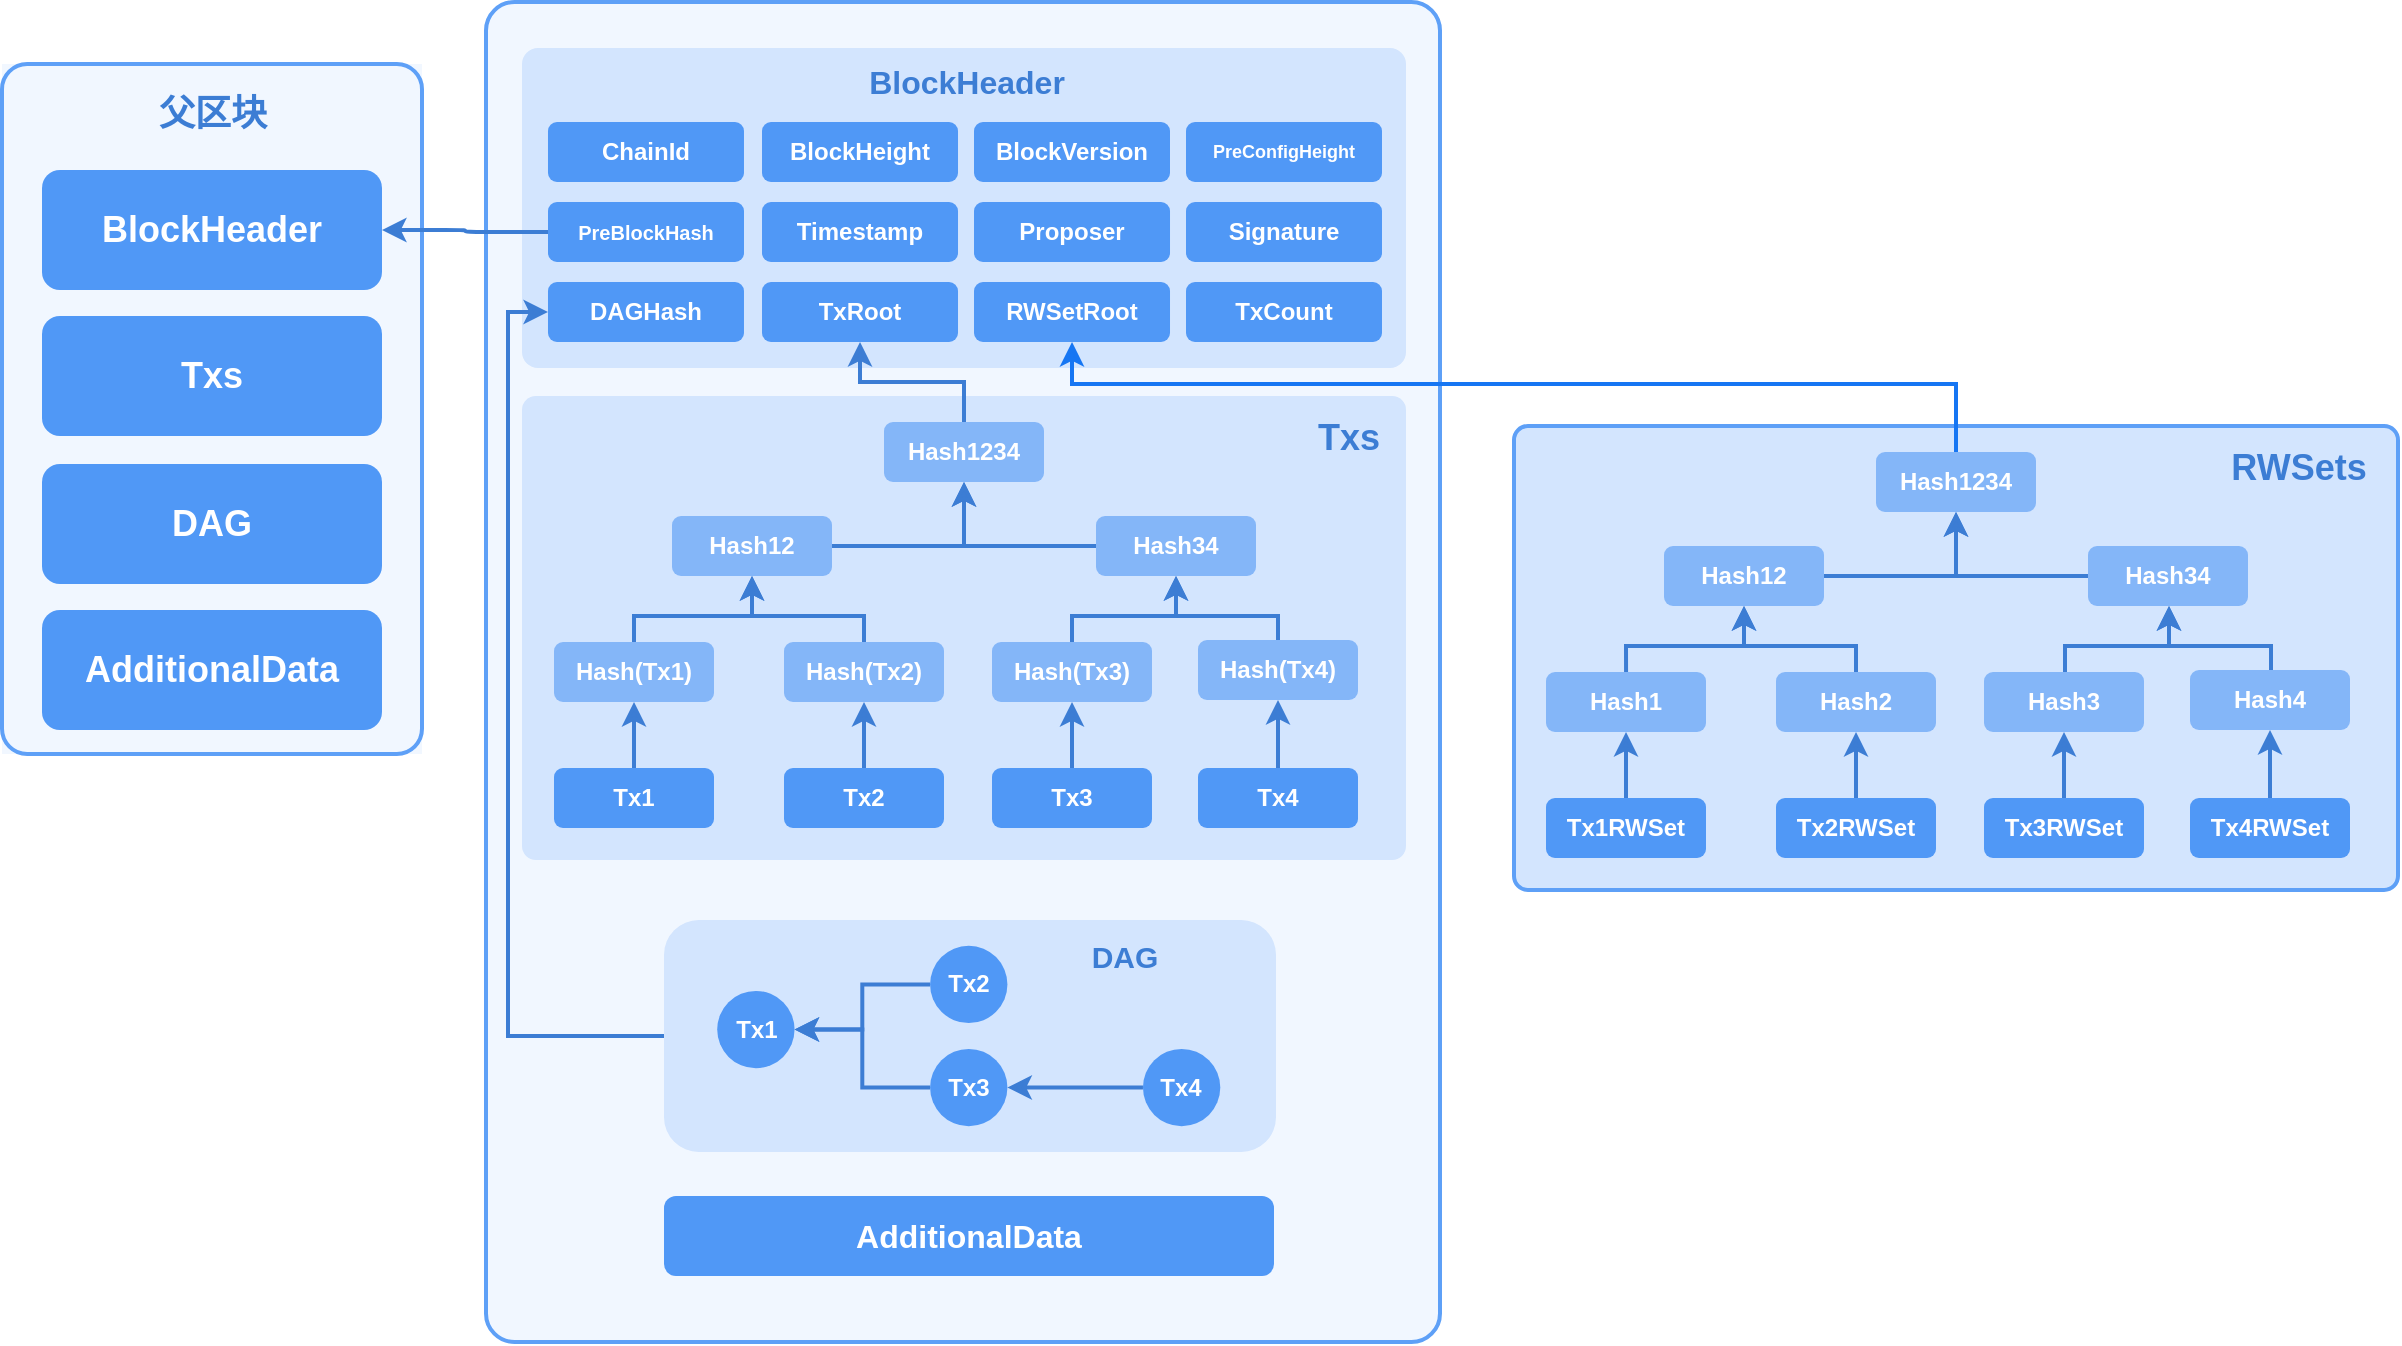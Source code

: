 <mxfile version="14.6.3" type="device" pages="2"><diagram id="TFOFahppT2U9z4d-NkBx" name="BlockHeader"><mxGraphModel dx="2012" dy="590" grid="1" gridSize="1" guides="1" tooltips="1" connect="1" arrows="1" fold="1" page="1" pageScale="1" pageWidth="827" pageHeight="1169" math="0" shadow="0"><root><mxCell id="0"/><mxCell id="1" parent="0"/><mxCell id="3caBClSAfF-h6D9d455W-99" value="" style="group;fillColor=#F1F7FF;strokeWidth=2;" parent="1" vertex="1" connectable="0"><mxGeometry x="-22" y="291" width="210" height="345" as="geometry"/></mxCell><mxCell id="3caBClSAfF-h6D9d455W-58" value="" style="rounded=1;whiteSpace=wrap;html=1;arcSize=6;strokeColor=#5EA0F7;fillColor=#F1F7FF;strokeWidth=2;" parent="3caBClSAfF-h6D9d455W-99" vertex="1"><mxGeometry width="210" height="345" as="geometry"/></mxCell><mxCell id="3caBClSAfF-h6D9d455W-59" value="&lt;b&gt;BlockHeader&lt;/b&gt;" style="rounded=1;whiteSpace=wrap;html=1;fontSize=18;fontColor=#FFFFFF;fillColor=#5098F6;strokeColor=none;" parent="3caBClSAfF-h6D9d455W-99" vertex="1"><mxGeometry x="20" y="53" width="170" height="60" as="geometry"/></mxCell><mxCell id="3caBClSAfF-h6D9d455W-60" value="&lt;b&gt;Txs&lt;/b&gt;" style="rounded=1;whiteSpace=wrap;html=1;fontSize=18;fontColor=#FFFFFF;fillColor=#5098F6;strokeColor=none;" parent="3caBClSAfF-h6D9d455W-99" vertex="1"><mxGeometry x="20" y="126" width="170" height="60" as="geometry"/></mxCell><mxCell id="3caBClSAfF-h6D9d455W-61" value="&lt;b&gt;DAG&lt;/b&gt;" style="rounded=1;whiteSpace=wrap;html=1;fontSize=18;fontColor=#FFFFFF;strokeColor=none;fillColor=#5098F6;" parent="3caBClSAfF-h6D9d455W-99" vertex="1"><mxGeometry x="20" y="200" width="170" height="60" as="geometry"/></mxCell><mxCell id="3caBClSAfF-h6D9d455W-62" value="&lt;b&gt;AdditionalData&lt;/b&gt;" style="rounded=1;whiteSpace=wrap;html=1;fontSize=18;fontColor=#FFFFFF;strokeColor=none;fillColor=#5098F6;" parent="3caBClSAfF-h6D9d455W-99" vertex="1"><mxGeometry x="20" y="273" width="170" height="60" as="geometry"/></mxCell><mxCell id="3caBClSAfF-h6D9d455W-98" value="&lt;font color=&quot;#3c7dd4&quot;&gt;父区块&lt;/font&gt;" style="text;html=1;resizable=0;autosize=1;align=center;verticalAlign=middle;points=[];fillColor=none;strokeColor=none;rounded=0;dashed=1;fontSize=18;fontStyle=1" parent="3caBClSAfF-h6D9d455W-99" vertex="1"><mxGeometry x="70" y="10" width="70" height="30" as="geometry"/></mxCell><mxCell id="3caBClSAfF-h6D9d455W-2" value="" style="rounded=1;whiteSpace=wrap;html=1;arcSize=3;fillColor=#F1F7FF;strokeColor=#5EA0F7;strokeWidth=2;" parent="1" vertex="1"><mxGeometry x="220" y="260" width="477" height="670" as="geometry"/></mxCell><mxCell id="3caBClSAfF-h6D9d455W-56" value="" style="rounded=1;whiteSpace=wrap;html=1;fontSize=16;fontColor=#FFFFFF;arcSize=3;fillColor=#D3E5FE;strokeColor=none;" parent="1" vertex="1"><mxGeometry x="238" y="457" width="442" height="232" as="geometry"/></mxCell><mxCell id="3caBClSAfF-h6D9d455W-16" value="" style="group" parent="1" vertex="1" connectable="0"><mxGeometry x="250" y="283" width="430" height="160" as="geometry"/></mxCell><mxCell id="3caBClSAfF-h6D9d455W-3" value="" style="rounded=1;whiteSpace=wrap;html=1;arcSize=5;fillColor=#D3E5FE;strokeColor=none;" parent="3caBClSAfF-h6D9d455W-16" vertex="1"><mxGeometry x="-12" width="442" height="160" as="geometry"/></mxCell><mxCell id="3caBClSAfF-h6D9d455W-15" value="&lt;font color=&quot;#3c7dd4&quot;&gt;&lt;b&gt;BlockHeader&lt;/b&gt;&lt;/font&gt;" style="text;html=1;resizable=0;autosize=1;align=center;verticalAlign=middle;points=[];fillColor=none;strokeColor=none;rounded=0;fontSize=16;fontColor=#FFFFFF;" parent="3caBClSAfF-h6D9d455W-16" vertex="1"><mxGeometry x="154.997" y="5" width="110" height="24" as="geometry"/></mxCell><mxCell id="-8hshJdeZjB_P4Ig-cBw-5" value="" style="group" parent="3caBClSAfF-h6D9d455W-16" vertex="1" connectable="0"><mxGeometry x="0.996" y="37" width="98.004" height="110" as="geometry"/></mxCell><mxCell id="3caBClSAfF-h6D9d455W-4" value="&lt;b&gt;DAGHash&lt;/b&gt;" style="rounded=1;whiteSpace=wrap;html=1;fontColor=#FFFFFF;strokeColor=none;fillColor=#5098F6;" parent="-8hshJdeZjB_P4Ig-cBw-5" vertex="1"><mxGeometry y="80" width="98" height="30" as="geometry"/></mxCell><mxCell id="3caBClSAfF-h6D9d455W-6" value="&lt;b&gt;PreBlockHash&lt;/b&gt;" style="rounded=1;whiteSpace=wrap;html=1;fontColor=#FFFFFF;fontSize=10;strokeColor=none;fillColor=#5098F6;" parent="-8hshJdeZjB_P4Ig-cBw-5" vertex="1"><mxGeometry x="0.004" y="40" width="98" height="30" as="geometry"/></mxCell><mxCell id="3caBClSAfF-h6D9d455W-8" value="&lt;b&gt;ChainId&lt;/b&gt;" style="rounded=1;whiteSpace=wrap;html=1;fontColor=#FFFFFF;strokeColor=none;fillColor=#5098F6;" parent="-8hshJdeZjB_P4Ig-cBw-5" vertex="1"><mxGeometry width="98" height="30" as="geometry"/></mxCell><mxCell id="-8hshJdeZjB_P4Ig-cBw-7" value="" style="group" parent="3caBClSAfF-h6D9d455W-16" vertex="1" connectable="0"><mxGeometry x="214" y="37" width="98.003" height="110" as="geometry"/></mxCell><mxCell id="3caBClSAfF-h6D9d455W-5" value="&lt;b&gt;BlockVersion&lt;/b&gt;" style="rounded=1;whiteSpace=wrap;html=1;fontColor=#FFFFFF;fillColor=#5098F6;strokeColor=none;" parent="-8hshJdeZjB_P4Ig-cBw-7" vertex="1"><mxGeometry width="98" height="30" as="geometry"/></mxCell><mxCell id="3caBClSAfF-h6D9d455W-10" value="&lt;b&gt;Proposer&lt;/b&gt;" style="rounded=1;whiteSpace=wrap;html=1;fontColor=#FFFFFF;fillColor=#5098F6;strokeColor=none;" parent="-8hshJdeZjB_P4Ig-cBw-7" vertex="1"><mxGeometry x="0.003" y="40" width="98" height="30" as="geometry"/></mxCell><mxCell id="3caBClSAfF-h6D9d455W-11" value="&lt;b&gt;RWSetRoot&lt;/b&gt;" style="rounded=1;whiteSpace=wrap;html=1;fontColor=#FFFFFF;fillColor=#5098F6;strokeColor=none;" parent="-8hshJdeZjB_P4Ig-cBw-7" vertex="1"><mxGeometry x="0.003" y="80" width="98" height="30" as="geometry"/></mxCell><mxCell id="-8hshJdeZjB_P4Ig-cBw-8" value="" style="group" parent="3caBClSAfF-h6D9d455W-16" vertex="1" connectable="0"><mxGeometry x="320" y="37" width="98" height="110" as="geometry"/></mxCell><mxCell id="3caBClSAfF-h6D9d455W-12" value="&lt;b&gt;PreConfigHeight&lt;/b&gt;" style="rounded=1;whiteSpace=wrap;html=1;fontColor=#FFFFFF;fontSize=9;fillColor=#5098F6;strokeColor=none;" parent="-8hshJdeZjB_P4Ig-cBw-8" vertex="1"><mxGeometry width="98" height="30" as="geometry"/></mxCell><mxCell id="3caBClSAfF-h6D9d455W-13" value="&lt;b&gt;Signature&lt;/b&gt;" style="rounded=1;whiteSpace=wrap;html=1;fontColor=#FFFFFF;fillColor=#5098F6;strokeColor=none;" parent="-8hshJdeZjB_P4Ig-cBw-8" vertex="1"><mxGeometry y="40" width="98" height="30" as="geometry"/></mxCell><mxCell id="3caBClSAfF-h6D9d455W-14" value="&lt;b&gt;TxCount&lt;/b&gt;" style="rounded=1;whiteSpace=wrap;html=1;fontColor=#FFFFFF;fillColor=#5098F6;strokeColor=none;" parent="-8hshJdeZjB_P4Ig-cBw-8" vertex="1"><mxGeometry y="80" width="98" height="30" as="geometry"/></mxCell><mxCell id="-8hshJdeZjB_P4Ig-cBw-6" value="" style="group" parent="3caBClSAfF-h6D9d455W-16" vertex="1" connectable="0"><mxGeometry x="108.005" y="37" width="98.0" height="110" as="geometry"/></mxCell><mxCell id="3caBClSAfF-h6D9d455W-7" value="&lt;b&gt;BlockHeight&lt;/b&gt;" style="rounded=1;whiteSpace=wrap;html=1;fontColor=#FFFFFF;strokeColor=none;fillColor=#5098F6;" parent="-8hshJdeZjB_P4Ig-cBw-6" vertex="1"><mxGeometry width="98" height="30" as="geometry"/></mxCell><mxCell id="3caBClSAfF-h6D9d455W-1" value="&lt;b&gt;Timestamp&lt;/b&gt;" style="rounded=1;whiteSpace=wrap;html=1;fontColor=#FFFFFF;strokeColor=none;fillColor=#5098F6;" parent="-8hshJdeZjB_P4Ig-cBw-6" vertex="1"><mxGeometry y="40" width="98" height="30" as="geometry"/></mxCell><mxCell id="3caBClSAfF-h6D9d455W-9" value="&lt;b&gt;TxRoot&lt;/b&gt;" style="rounded=1;whiteSpace=wrap;html=1;fontColor=#FFFFFF;strokeColor=none;fillColor=#5098F6;" parent="-8hshJdeZjB_P4Ig-cBw-6" vertex="1"><mxGeometry y="80" width="98" height="30" as="geometry"/></mxCell><mxCell id="3caBClSAfF-h6D9d455W-29" value="" style="group" parent="1" vertex="1" connectable="0"><mxGeometry x="309" y="719" width="306" height="116" as="geometry"/></mxCell><mxCell id="3caBClSAfF-h6D9d455W-21" value="" style="rounded=1;whiteSpace=wrap;html=1;fontSize=16;fontColor=#FFFFFF;strokeColor=none;fillColor=#D3E5FE;" parent="3caBClSAfF-h6D9d455W-29" vertex="1"><mxGeometry width="306" height="116.0" as="geometry"/></mxCell><mxCell id="3caBClSAfF-h6D9d455W-22" value="&lt;b&gt;Tx1&lt;/b&gt;" style="ellipse;whiteSpace=wrap;html=1;aspect=fixed;fontSize=12;fontColor=#FFFFFF;fillColor=#5098F6;strokeColor=none;" parent="3caBClSAfF-h6D9d455W-29" vertex="1"><mxGeometry x="26.609" y="35.444" width="38.667" height="38.667" as="geometry"/></mxCell><mxCell id="-8hshJdeZjB_P4Ig-cBw-65" style="edgeStyle=orthogonalEdgeStyle;rounded=0;orthogonalLoop=1;jettySize=auto;html=1;exitX=0;exitY=0.5;exitDx=0;exitDy=0;strokeColor=#3C7DD4;strokeWidth=2;" parent="3caBClSAfF-h6D9d455W-29" source="3caBClSAfF-h6D9d455W-23" target="3caBClSAfF-h6D9d455W-22" edge="1"><mxGeometry relative="1" as="geometry"/></mxCell><mxCell id="3caBClSAfF-h6D9d455W-23" value="&lt;b&gt;Tx2&lt;/b&gt;" style="ellipse;whiteSpace=wrap;html=1;aspect=fixed;fontSize=12;fontColor=#FFFFFF;fillColor=#5098F6;strokeColor=none;" parent="3caBClSAfF-h6D9d455W-29" vertex="1"><mxGeometry x="133.043" y="12.889" width="38.667" height="38.667" as="geometry"/></mxCell><mxCell id="-8hshJdeZjB_P4Ig-cBw-66" style="edgeStyle=orthogonalEdgeStyle;rounded=0;orthogonalLoop=1;jettySize=auto;html=1;exitX=0;exitY=0.5;exitDx=0;exitDy=0;strokeColor=#3C7DD4;strokeWidth=2;" parent="3caBClSAfF-h6D9d455W-29" source="3caBClSAfF-h6D9d455W-24" target="3caBClSAfF-h6D9d455W-22" edge="1"><mxGeometry relative="1" as="geometry"/></mxCell><mxCell id="3caBClSAfF-h6D9d455W-24" value="&lt;b&gt;Tx3&lt;/b&gt;" style="ellipse;whiteSpace=wrap;html=1;aspect=fixed;fontSize=12;fontColor=#FFFFFF;fillColor=#5098F6;strokeColor=none;" parent="3caBClSAfF-h6D9d455W-29" vertex="1"><mxGeometry x="133.043" y="64.444" width="38.667" height="38.667" as="geometry"/></mxCell><mxCell id="3caBClSAfF-h6D9d455W-28" value="" style="edgeStyle=orthogonalEdgeStyle;rounded=0;orthogonalLoop=1;jettySize=auto;html=1;fontSize=12;fontColor=#FFFFFF;strokeColor=#3C7DD4;strokeWidth=2;" parent="3caBClSAfF-h6D9d455W-29" source="3caBClSAfF-h6D9d455W-25" target="3caBClSAfF-h6D9d455W-24" edge="1"><mxGeometry relative="1" as="geometry"/></mxCell><mxCell id="3caBClSAfF-h6D9d455W-25" value="&lt;b&gt;Tx4&lt;/b&gt;" style="ellipse;whiteSpace=wrap;html=1;aspect=fixed;fontSize=12;fontColor=#FFFFFF;fillColor=#5098F6;strokeColor=none;" parent="3caBClSAfF-h6D9d455W-29" vertex="1"><mxGeometry x="239.478" y="64.444" width="38.667" height="38.667" as="geometry"/></mxCell><mxCell id="3caBClSAfF-h6D9d455W-30" value="&lt;font color=&quot;#3c7dd4&quot;&gt;&lt;b&gt;DAG&lt;/b&gt;&lt;/font&gt;" style="text;html=1;resizable=0;autosize=1;align=center;verticalAlign=middle;points=[];fillColor=none;strokeColor=none;rounded=0;fontSize=15;fontColor=#FFFFFF;" parent="3caBClSAfF-h6D9d455W-29" vertex="1"><mxGeometry x="207.887" y="6.003" width="45" height="23" as="geometry"/></mxCell><mxCell id="3caBClSAfF-h6D9d455W-53" value="&lt;b&gt;AdditionalData&lt;/b&gt;" style="rounded=1;whiteSpace=wrap;html=1;fontColor=#FFFFFF;fontSize=16;strokeColor=none;fillColor=#5098F6;" parent="1" vertex="1"><mxGeometry x="309" y="857" width="305" height="40" as="geometry"/></mxCell><mxCell id="3caBClSAfF-h6D9d455W-57" value="&lt;b&gt;&lt;font color=&quot;#3c7dd4&quot;&gt;Txs&lt;/font&gt;&lt;/b&gt;" style="text;html=1;resizable=0;autosize=1;align=center;verticalAlign=middle;points=[];fillColor=none;strokeColor=none;rounded=0;fontSize=18;fontColor=#FFFFFF;" parent="1" vertex="1"><mxGeometry x="630" y="464" width="42" height="27" as="geometry"/></mxCell><mxCell id="3caBClSAfF-h6D9d455W-70" style="edgeStyle=orthogonalEdgeStyle;rounded=1;orthogonalLoop=1;jettySize=auto;html=1;entryX=1;entryY=0.5;entryDx=0;entryDy=0;fontSize=18;fontColor=#FFFFFF;strokeWidth=2;strokeColor=#3C7DD4;" parent="1" source="3caBClSAfF-h6D9d455W-6" target="3caBClSAfF-h6D9d455W-59" edge="1"><mxGeometry relative="1" as="geometry"/></mxCell><mxCell id="3caBClSAfF-h6D9d455W-37" value="&lt;b&gt;Tx3&lt;/b&gt;" style="rounded=1;whiteSpace=wrap;html=1;fontColor=#FFFFFF;fillColor=#5098F6;strokeColor=none;" parent="1" vertex="1"><mxGeometry x="473" y="643" width="80" height="30" as="geometry"/></mxCell><mxCell id="3caBClSAfF-h6D9d455W-38" value="&lt;b&gt;Tx4&lt;/b&gt;" style="rounded=1;whiteSpace=wrap;html=1;fontColor=#FFFFFF;fillColor=#5098F6;strokeColor=none;" parent="1" vertex="1"><mxGeometry x="576" y="643" width="80" height="30" as="geometry"/></mxCell><mxCell id="3caBClSAfF-h6D9d455W-36" value="&lt;b&gt;Tx2&lt;/b&gt;" style="rounded=1;whiteSpace=wrap;html=1;fontColor=#FFFFFF;fillColor=#5098F6;strokeColor=none;" parent="1" vertex="1"><mxGeometry x="369" y="643" width="80" height="30" as="geometry"/></mxCell><mxCell id="3caBClSAfF-h6D9d455W-35" value="&lt;b&gt;Tx1&lt;/b&gt;" style="rounded=1;whiteSpace=wrap;html=1;fontColor=#FFFFFF;fillColor=#5098F6;strokeColor=none;" parent="1" vertex="1"><mxGeometry x="254" y="643" width="80" height="30" as="geometry"/></mxCell><mxCell id="3caBClSAfF-h6D9d455W-42" style="edgeStyle=orthogonalEdgeStyle;curved=1;orthogonalLoop=1;jettySize=auto;html=1;exitX=0.5;exitY=0;exitDx=0;exitDy=0;fontSize=15;fontColor=#FFFFFF;strokeWidth=2;strokeColor=#3C7DD4;" parent="1" source="3caBClSAfF-h6D9d455W-37" target="3caBClSAfF-h6D9d455W-19" edge="1"><mxGeometry relative="1" as="geometry"/></mxCell><mxCell id="3caBClSAfF-h6D9d455W-41" style="edgeStyle=orthogonalEdgeStyle;curved=1;orthogonalLoop=1;jettySize=auto;html=1;exitX=0.5;exitY=0;exitDx=0;exitDy=0;fontSize=15;fontColor=#FFFFFF;strokeWidth=2;strokeColor=#3C7DD4;" parent="1" source="3caBClSAfF-h6D9d455W-38" target="3caBClSAfF-h6D9d455W-20" edge="1"><mxGeometry relative="1" as="geometry"/></mxCell><mxCell id="3caBClSAfF-h6D9d455W-43" style="edgeStyle=orthogonalEdgeStyle;curved=1;orthogonalLoop=1;jettySize=auto;html=1;exitX=0.5;exitY=0;exitDx=0;exitDy=0;entryX=0.5;entryY=1;entryDx=0;entryDy=0;fontSize=15;fontColor=#FFFFFF;strokeWidth=2;strokeColor=#3C7DD4;" parent="1" source="3caBClSAfF-h6D9d455W-36" target="3caBClSAfF-h6D9d455W-18" edge="1"><mxGeometry relative="1" as="geometry"/></mxCell><mxCell id="3caBClSAfF-h6D9d455W-44" style="edgeStyle=orthogonalEdgeStyle;curved=1;orthogonalLoop=1;jettySize=auto;html=1;exitX=0.5;exitY=0;exitDx=0;exitDy=0;fontSize=15;fontColor=#FFFFFF;strokeWidth=2;strokeColor=#3C7DD4;" parent="1" source="3caBClSAfF-h6D9d455W-35" target="3caBClSAfF-h6D9d455W-17" edge="1"><mxGeometry relative="1" as="geometry"/></mxCell><mxCell id="-8hshJdeZjB_P4Ig-cBw-63" style="edgeStyle=orthogonalEdgeStyle;rounded=0;orthogonalLoop=1;jettySize=auto;html=1;strokeColor=#3C7DD4;strokeWidth=2;" parent="1" source="3caBClSAfF-h6D9d455W-20" target="3caBClSAfF-h6D9d455W-33" edge="1"><mxGeometry relative="1" as="geometry"><Array as="points"><mxPoint x="616" y="567"/><mxPoint x="565" y="567"/></Array></mxGeometry></mxCell><mxCell id="3caBClSAfF-h6D9d455W-20" value="&lt;font color=&quot;#ffffff&quot;&gt;&lt;b&gt;Hash(Tx4)&lt;/b&gt;&lt;/font&gt;" style="rounded=1;whiteSpace=wrap;html=1;strokeColor=none;fillColor=#5098F6;opacity=60;" parent="1" vertex="1"><mxGeometry x="576" y="579" width="80" height="30" as="geometry"/></mxCell><mxCell id="-8hshJdeZjB_P4Ig-cBw-60" style="edgeStyle=orthogonalEdgeStyle;rounded=0;orthogonalLoop=1;jettySize=auto;html=1;entryX=0.5;entryY=1;entryDx=0;entryDy=0;strokeColor=#3C7DD4;strokeWidth=2;" parent="1" source="3caBClSAfF-h6D9d455W-17" target="3caBClSAfF-h6D9d455W-31" edge="1"><mxGeometry relative="1" as="geometry"><Array as="points"><mxPoint x="294" y="567"/><mxPoint x="353" y="567"/></Array></mxGeometry></mxCell><mxCell id="3caBClSAfF-h6D9d455W-17" value="&lt;font color=&quot;#ffffff&quot;&gt;&lt;b&gt;Hash(Tx1)&lt;/b&gt;&lt;/font&gt;" style="rounded=1;whiteSpace=wrap;html=1;strokeColor=none;fillColor=#5098F6;opacity=60;" parent="1" vertex="1"><mxGeometry x="254" y="580" width="80" height="30" as="geometry"/></mxCell><mxCell id="-8hshJdeZjB_P4Ig-cBw-61" style="edgeStyle=orthogonalEdgeStyle;rounded=0;orthogonalLoop=1;jettySize=auto;html=1;entryX=0.5;entryY=1;entryDx=0;entryDy=0;strokeColor=#3C7DD4;strokeWidth=2;" parent="1" source="3caBClSAfF-h6D9d455W-18" target="3caBClSAfF-h6D9d455W-31" edge="1"><mxGeometry relative="1" as="geometry"><Array as="points"><mxPoint x="409" y="567"/><mxPoint x="353" y="567"/></Array></mxGeometry></mxCell><mxCell id="3caBClSAfF-h6D9d455W-18" value="&lt;font color=&quot;#ffffff&quot;&gt;&lt;b&gt;Hash(Tx2)&lt;/b&gt;&lt;/font&gt;" style="rounded=1;whiteSpace=wrap;html=1;strokeColor=none;fillColor=#5098F6;opacity=60;" parent="1" vertex="1"><mxGeometry x="369" y="580" width="80" height="30" as="geometry"/></mxCell><mxCell id="-8hshJdeZjB_P4Ig-cBw-62" style="edgeStyle=orthogonalEdgeStyle;rounded=0;orthogonalLoop=1;jettySize=auto;html=1;entryX=0.5;entryY=1;entryDx=0;entryDy=0;strokeColor=#3C7DD4;strokeWidth=2;" parent="1" source="3caBClSAfF-h6D9d455W-19" target="3caBClSAfF-h6D9d455W-33" edge="1"><mxGeometry relative="1" as="geometry"><Array as="points"><mxPoint x="513" y="567"/><mxPoint x="565" y="567"/></Array></mxGeometry></mxCell><mxCell id="3caBClSAfF-h6D9d455W-19" value="&lt;font color=&quot;#ffffff&quot;&gt;&lt;b&gt;Hash(Tx3)&lt;/b&gt;&lt;/font&gt;" style="rounded=1;whiteSpace=wrap;html=1;strokeColor=none;fillColor=#5098F6;opacity=60;" parent="1" vertex="1"><mxGeometry x="473" y="580" width="80" height="30" as="geometry"/></mxCell><mxCell id="-8hshJdeZjB_P4Ig-cBw-59" style="edgeStyle=orthogonalEdgeStyle;rounded=0;orthogonalLoop=1;jettySize=auto;html=1;entryX=0.5;entryY=1;entryDx=0;entryDy=0;strokeColor=#3C7DD4;strokeWidth=2;" parent="1" source="3caBClSAfF-h6D9d455W-31" target="3caBClSAfF-h6D9d455W-34" edge="1"><mxGeometry relative="1" as="geometry"/></mxCell><mxCell id="3caBClSAfF-h6D9d455W-31" value="&lt;b&gt;&lt;font color=&quot;#ffffff&quot;&gt;Hash12&lt;/font&gt;&lt;/b&gt;" style="rounded=1;whiteSpace=wrap;html=1;strokeColor=none;fillColor=#5098F6;opacity=60;" parent="1" vertex="1"><mxGeometry x="313" y="517" width="80" height="30" as="geometry"/></mxCell><mxCell id="-8hshJdeZjB_P4Ig-cBw-58" style="edgeStyle=orthogonalEdgeStyle;rounded=0;orthogonalLoop=1;jettySize=auto;html=1;entryX=0.5;entryY=1;entryDx=0;entryDy=0;strokeColor=#3C7DD4;strokeWidth=2;" parent="1" source="3caBClSAfF-h6D9d455W-33" target="3caBClSAfF-h6D9d455W-34" edge="1"><mxGeometry relative="1" as="geometry"/></mxCell><mxCell id="3caBClSAfF-h6D9d455W-33" value="&lt;b&gt;&lt;font color=&quot;#ffffff&quot;&gt;Hash34&lt;/font&gt;&lt;/b&gt;" style="rounded=1;whiteSpace=wrap;html=1;strokeColor=none;fillColor=#5098F6;opacity=60;" parent="1" vertex="1"><mxGeometry x="525" y="517" width="80" height="30" as="geometry"/></mxCell><mxCell id="-8hshJdeZjB_P4Ig-cBw-80" style="edgeStyle=orthogonalEdgeStyle;rounded=0;orthogonalLoop=1;jettySize=auto;html=1;entryX=0.5;entryY=1;entryDx=0;entryDy=0;strokeColor=#3C7DD4;strokeWidth=2;" parent="1" source="3caBClSAfF-h6D9d455W-34" target="3caBClSAfF-h6D9d455W-9" edge="1"><mxGeometry relative="1" as="geometry"/></mxCell><mxCell id="3caBClSAfF-h6D9d455W-34" value="&lt;b&gt;&lt;font color=&quot;#ffffff&quot;&gt;Hash1234&lt;/font&gt;&lt;/b&gt;" style="rounded=1;whiteSpace=wrap;html=1;strokeColor=none;fillColor=#5098F6;opacity=60;" parent="1" vertex="1"><mxGeometry x="419" y="470" width="80" height="30" as="geometry"/></mxCell><mxCell id="-8hshJdeZjB_P4Ig-cBw-34" value="" style="rounded=1;whiteSpace=wrap;html=1;fontSize=16;fontColor=#FFFFFF;arcSize=3;fillColor=#D3E5FE;strokeWidth=2;strokeColor=#5EA0F7;" parent="1" vertex="1"><mxGeometry x="734" y="472" width="442" height="232" as="geometry"/></mxCell><mxCell id="-8hshJdeZjB_P4Ig-cBw-35" value="&lt;font color=&quot;#3c7dd4&quot;&gt;&lt;b&gt;RWSets&lt;/b&gt;&lt;/font&gt;" style="text;html=1;resizable=0;autosize=1;align=center;verticalAlign=middle;points=[];fillColor=none;strokeColor=none;rounded=0;fontSize=18;fontColor=#FFFFFF;" parent="1" vertex="1"><mxGeometry x="1086" y="479" width="79" height="27" as="geometry"/></mxCell><mxCell id="-8hshJdeZjB_P4Ig-cBw-36" value="&lt;b&gt;Tx3&lt;/b&gt;&lt;b&gt;RWSet&lt;/b&gt;" style="rounded=1;whiteSpace=wrap;html=1;fontColor=#FFFFFF;fillColor=#5098F6;strokeColor=none;" parent="1" vertex="1"><mxGeometry x="969" y="658" width="80" height="30" as="geometry"/></mxCell><mxCell id="-8hshJdeZjB_P4Ig-cBw-37" value="&lt;b&gt;Tx4&lt;/b&gt;&lt;b&gt;RWSet&lt;/b&gt;" style="rounded=1;whiteSpace=wrap;html=1;fontColor=#FFFFFF;fillColor=#5098F6;strokeColor=none;" parent="1" vertex="1"><mxGeometry x="1072" y="658" width="80" height="30" as="geometry"/></mxCell><mxCell id="-8hshJdeZjB_P4Ig-cBw-38" value="&lt;b&gt;Tx2&lt;/b&gt;&lt;b&gt;RWSet&lt;/b&gt;" style="rounded=1;whiteSpace=wrap;html=1;fontColor=#FFFFFF;fillColor=#5098F6;strokeColor=none;" parent="1" vertex="1"><mxGeometry x="865" y="658" width="80" height="30" as="geometry"/></mxCell><mxCell id="-8hshJdeZjB_P4Ig-cBw-39" value="&lt;b&gt;Tx1RWSet&lt;/b&gt;" style="rounded=1;whiteSpace=wrap;html=1;fontColor=#FFFFFF;fillColor=#5098F6;strokeColor=none;" parent="1" vertex="1"><mxGeometry x="750" y="658" width="80" height="30" as="geometry"/></mxCell><mxCell id="-8hshJdeZjB_P4Ig-cBw-40" style="edgeStyle=orthogonalEdgeStyle;curved=1;orthogonalLoop=1;jettySize=auto;html=1;exitX=0.5;exitY=0;exitDx=0;exitDy=0;fontSize=15;fontColor=#FFFFFF;strokeWidth=2;strokeColor=#3C7DD4;" parent="1" source="-8hshJdeZjB_P4Ig-cBw-36" target="-8hshJdeZjB_P4Ig-cBw-48" edge="1"><mxGeometry relative="1" as="geometry"/></mxCell><mxCell id="-8hshJdeZjB_P4Ig-cBw-41" style="edgeStyle=orthogonalEdgeStyle;curved=1;orthogonalLoop=1;jettySize=auto;html=1;exitX=0.5;exitY=0;exitDx=0;exitDy=0;fontSize=15;fontColor=#FFFFFF;strokeWidth=2;strokeColor=#3C7DD4;" parent="1" source="-8hshJdeZjB_P4Ig-cBw-37" target="-8hshJdeZjB_P4Ig-cBw-44" edge="1"><mxGeometry relative="1" as="geometry"/></mxCell><mxCell id="-8hshJdeZjB_P4Ig-cBw-42" style="edgeStyle=orthogonalEdgeStyle;curved=1;orthogonalLoop=1;jettySize=auto;html=1;exitX=0.5;exitY=0;exitDx=0;exitDy=0;entryX=0.5;entryY=1;entryDx=0;entryDy=0;fontSize=15;fontColor=#FFFFFF;strokeWidth=2;strokeColor=#3C7DD4;" parent="1" source="-8hshJdeZjB_P4Ig-cBw-38" target="-8hshJdeZjB_P4Ig-cBw-47" edge="1"><mxGeometry relative="1" as="geometry"/></mxCell><mxCell id="-8hshJdeZjB_P4Ig-cBw-43" style="edgeStyle=orthogonalEdgeStyle;curved=1;orthogonalLoop=1;jettySize=auto;html=1;exitX=0.5;exitY=0;exitDx=0;exitDy=0;fontSize=15;fontColor=#FFFFFF;strokeWidth=2;strokeColor=#3C7DD4;" parent="1" source="-8hshJdeZjB_P4Ig-cBw-39" target="-8hshJdeZjB_P4Ig-cBw-46" edge="1"><mxGeometry relative="1" as="geometry"/></mxCell><mxCell id="-8hshJdeZjB_P4Ig-cBw-44" value="&lt;font color=&quot;#ffffff&quot;&gt;&lt;b&gt;Hash4&lt;/b&gt;&lt;/font&gt;" style="rounded=1;whiteSpace=wrap;html=1;strokeColor=none;fillColor=#5098F6;opacity=60;" parent="1" vertex="1"><mxGeometry x="1072" y="594" width="80" height="30" as="geometry"/></mxCell><mxCell id="-8hshJdeZjB_P4Ig-cBw-46" value="&lt;font color=&quot;#ffffff&quot;&gt;&lt;b&gt;Hash1&lt;/b&gt;&lt;/font&gt;" style="rounded=1;whiteSpace=wrap;html=1;strokeColor=none;fillColor=#5098F6;opacity=60;" parent="1" vertex="1"><mxGeometry x="750" y="595" width="80" height="30" as="geometry"/></mxCell><mxCell id="-8hshJdeZjB_P4Ig-cBw-47" value="&lt;font color=&quot;#ffffff&quot;&gt;&lt;b&gt;Hash2&lt;/b&gt;&lt;/font&gt;" style="rounded=1;whiteSpace=wrap;html=1;strokeColor=none;fillColor=#5098F6;opacity=60;" parent="1" vertex="1"><mxGeometry x="865" y="595" width="80" height="30" as="geometry"/></mxCell><mxCell id="-8hshJdeZjB_P4Ig-cBw-48" value="&lt;font color=&quot;#ffffff&quot;&gt;&lt;b&gt;Hash3&lt;/b&gt;&lt;/font&gt;" style="rounded=1;whiteSpace=wrap;html=1;strokeColor=none;fillColor=#5098F6;opacity=60;" parent="1" vertex="1"><mxGeometry x="969" y="595" width="80" height="30" as="geometry"/></mxCell><mxCell id="-8hshJdeZjB_P4Ig-cBw-68" style="edgeStyle=orthogonalEdgeStyle;rounded=0;orthogonalLoop=1;jettySize=auto;html=1;entryX=0.5;entryY=1;entryDx=0;entryDy=0;strokeColor=#3C7DD4;strokeWidth=2;" parent="1" source="-8hshJdeZjB_P4Ig-cBw-49" target="-8hshJdeZjB_P4Ig-cBw-54" edge="1"><mxGeometry relative="1" as="geometry"/></mxCell><mxCell id="-8hshJdeZjB_P4Ig-cBw-49" value="&lt;b&gt;&lt;font color=&quot;#ffffff&quot;&gt;Hash12&lt;/font&gt;&lt;/b&gt;" style="rounded=1;whiteSpace=wrap;html=1;strokeColor=none;fillColor=#5098F6;opacity=60;" parent="1" vertex="1"><mxGeometry x="809" y="532" width="80" height="30" as="geometry"/></mxCell><mxCell id="-8hshJdeZjB_P4Ig-cBw-69" style="edgeStyle=orthogonalEdgeStyle;rounded=0;orthogonalLoop=1;jettySize=auto;html=1;entryX=0.5;entryY=1;entryDx=0;entryDy=0;strokeColor=#3C7DD4;strokeWidth=2;" parent="1" source="-8hshJdeZjB_P4Ig-cBw-52" target="-8hshJdeZjB_P4Ig-cBw-54" edge="1"><mxGeometry relative="1" as="geometry"/></mxCell><mxCell id="-8hshJdeZjB_P4Ig-cBw-52" value="&lt;b&gt;&lt;font color=&quot;#ffffff&quot;&gt;Hash34&lt;/font&gt;&lt;/b&gt;" style="rounded=1;whiteSpace=wrap;html=1;strokeColor=none;fillColor=#5098F6;opacity=60;" parent="1" vertex="1"><mxGeometry x="1021" y="532" width="80" height="30" as="geometry"/></mxCell><mxCell id="FOx_u9Y_4wrsxt99B1z9-1" style="edgeStyle=orthogonalEdgeStyle;rounded=0;orthogonalLoop=1;jettySize=auto;html=1;entryX=0.5;entryY=1;entryDx=0;entryDy=0;strokeWidth=2;strokeColor=#1676F3;" edge="1" parent="1" source="-8hshJdeZjB_P4Ig-cBw-54" target="3caBClSAfF-h6D9d455W-11"><mxGeometry relative="1" as="geometry"><Array as="points"><mxPoint x="955" y="451"/><mxPoint x="513" y="451"/></Array></mxGeometry></mxCell><mxCell id="-8hshJdeZjB_P4Ig-cBw-54" value="&lt;b&gt;&lt;font color=&quot;#ffffff&quot;&gt;Hash1234&lt;/font&gt;&lt;/b&gt;" style="rounded=1;whiteSpace=wrap;html=1;strokeColor=none;fillColor=#5098F6;opacity=60;" parent="1" vertex="1"><mxGeometry x="915" y="485" width="80" height="30" as="geometry"/></mxCell><mxCell id="-8hshJdeZjB_P4Ig-cBw-67" style="edgeStyle=orthogonalEdgeStyle;rounded=0;orthogonalLoop=1;jettySize=auto;html=1;exitX=0;exitY=0.5;exitDx=0;exitDy=0;entryX=0;entryY=0.5;entryDx=0;entryDy=0;strokeColor=#3C7DD4;strokeWidth=2;" parent="1" source="3caBClSAfF-h6D9d455W-21" target="3caBClSAfF-h6D9d455W-4" edge="1"><mxGeometry relative="1" as="geometry"/></mxCell><mxCell id="-8hshJdeZjB_P4Ig-cBw-72" style="edgeStyle=orthogonalEdgeStyle;rounded=0;orthogonalLoop=1;jettySize=auto;html=1;entryX=0.5;entryY=1;entryDx=0;entryDy=0;strokeColor=#3C7DD4;strokeWidth=2;" parent="1" edge="1"><mxGeometry relative="1" as="geometry"><mxPoint x="790.034" y="595" as="sourcePoint"/><mxPoint x="849" y="562" as="targetPoint"/><Array as="points"><mxPoint x="790" y="582"/><mxPoint x="849" y="582"/></Array></mxGeometry></mxCell><mxCell id="-8hshJdeZjB_P4Ig-cBw-73" style="edgeStyle=orthogonalEdgeStyle;rounded=0;orthogonalLoop=1;jettySize=auto;html=1;entryX=0.5;entryY=1;entryDx=0;entryDy=0;strokeColor=#3C7DD4;strokeWidth=2;" parent="1" edge="1"><mxGeometry relative="1" as="geometry"><mxPoint x="905" y="595" as="sourcePoint"/><mxPoint x="849" y="562" as="targetPoint"/><Array as="points"><mxPoint x="905" y="582"/><mxPoint x="849" y="582"/></Array></mxGeometry></mxCell><mxCell id="-8hshJdeZjB_P4Ig-cBw-78" style="edgeStyle=orthogonalEdgeStyle;rounded=0;orthogonalLoop=1;jettySize=auto;html=1;strokeColor=#3C7DD4;strokeWidth=2;" parent="1" edge="1"><mxGeometry relative="1" as="geometry"><mxPoint x="1112.5" y="594" as="sourcePoint"/><mxPoint x="1061.5" y="562" as="targetPoint"/><Array as="points"><mxPoint x="1112.5" y="582"/><mxPoint x="1061.5" y="582"/></Array></mxGeometry></mxCell><mxCell id="-8hshJdeZjB_P4Ig-cBw-79" style="edgeStyle=orthogonalEdgeStyle;rounded=0;orthogonalLoop=1;jettySize=auto;html=1;entryX=0.5;entryY=1;entryDx=0;entryDy=0;strokeColor=#3C7DD4;strokeWidth=2;" parent="1" edge="1"><mxGeometry relative="1" as="geometry"><mxPoint x="1009.5" y="595" as="sourcePoint"/><mxPoint x="1061.5" y="562" as="targetPoint"/><Array as="points"><mxPoint x="1009.5" y="582"/><mxPoint x="1061.5" y="582"/></Array></mxGeometry></mxCell></root></mxGraphModel></diagram><diagram id="ek9iOcIluk4lI5A78u7M" name="Transaction"><mxGraphModel dx="2031" dy="1011" grid="1" gridSize="1" guides="1" tooltips="1" connect="1" arrows="1" fold="1" page="1" pageScale="1" pageWidth="827" pageHeight="1169" math="0" shadow="0"><root><mxCell id="VuUSl95jEadk-vSwySHf-0"/><mxCell id="VuUSl95jEadk-vSwySHf-1" parent="VuUSl95jEadk-vSwySHf-0"/><mxCell id="D9LEj6t751sGJ_X_RHoj-122" value="" style="rounded=1;whiteSpace=wrap;html=1;fontSize=18;fontColor=#000000;fillColor=#F1F7FF;strokeColor=#3C7DD4;strokeWidth=2;arcSize=4;" parent="VuUSl95jEadk-vSwySHf-1" vertex="1"><mxGeometry x="730" y="360" width="219" height="180" as="geometry"/></mxCell><mxCell id="D9LEj6t751sGJ_X_RHoj-124" value="" style="rounded=1;whiteSpace=wrap;html=1;fontSize=18;fontColor=#000000;fillColor=#F1F7FF;strokeColor=#3C7DD4;strokeWidth=2;arcSize=4;" parent="VuUSl95jEadk-vSwySHf-1" vertex="1"><mxGeometry x="700" y="400" width="219" height="180" as="geometry"/></mxCell><mxCell id="D9LEj6t751sGJ_X_RHoj-0" value="" style="rounded=1;whiteSpace=wrap;html=1;arcSize=2;fillColor=#F1F7FF;strokeColor=#5EA0F7;strokeWidth=2;" parent="VuUSl95jEadk-vSwySHf-1" vertex="1"><mxGeometry x="225" y="240" width="400" height="580" as="geometry"/></mxCell><mxCell id="DXnHBar47HdX3M7Wjqgp-1" value="" style="rounded=1;whiteSpace=wrap;html=1;arcSize=4;fillColor=#599DF7;opacity=20;strokeColor=none;" parent="VuUSl95jEadk-vSwySHf-1" vertex="1"><mxGeometry x="239" y="277" width="371" height="313" as="geometry"/></mxCell><mxCell id="D9LEj6t751sGJ_X_RHoj-1" value="" style="rounded=1;whiteSpace=wrap;html=1;strokeColor=none;fillColor=#599DF7;opacity=20;arcSize=5;" parent="VuUSl95jEadk-vSwySHf-1" vertex="1"><mxGeometry x="239" y="608" width="370" height="183" as="geometry"/></mxCell><mxCell id="DXnHBar47HdX3M7Wjqgp-14" value="&lt;b&gt;&lt;font color=&quot;#1676f3&quot;&gt;TxRequest&lt;/font&gt;&lt;/b&gt;" style="text;html=1;resizable=0;autosize=1;align=center;verticalAlign=middle;points=[];fillColor=none;strokeColor=none;rounded=0;fontSize=16;fontColor=#FFFFFF;" parent="VuUSl95jEadk-vSwySHf-1" vertex="1"><mxGeometry x="377.5" y="279" width="94" height="24" as="geometry"/></mxCell><mxCell id="D9LEj6t751sGJ_X_RHoj-2" value="&lt;b&gt;&lt;font color=&quot;#1676f3&quot;&gt;TxResponse&lt;/font&gt;&lt;/b&gt;" style="text;html=1;resizable=0;autosize=1;align=center;verticalAlign=middle;points=[];fillColor=none;strokeColor=none;rounded=0;fontSize=16;fontColor=#FFFFFF;" parent="VuUSl95jEadk-vSwySHf-1" vertex="1"><mxGeometry x="370" y="612" width="108" height="24" as="geometry"/></mxCell><mxCell id="DXnHBar47HdX3M7Wjqgp-6" value="TxStatus" style="rounded=1;whiteSpace=wrap;html=1;fontColor=#FFFFFF;fillColor=#5098F6;strokeColor=none;" parent="VuUSl95jEadk-vSwySHf-1" vertex="1"><mxGeometry x="280" y="644" width="70" height="30" as="geometry"/></mxCell><mxCell id="DXnHBar47HdX3M7Wjqgp-5" value="&lt;b&gt;Payload&lt;/b&gt;" style="rounded=1;whiteSpace=wrap;html=1;fontColor=#FFFFFF;strokeColor=none;fillColor=#5098F6;" parent="VuUSl95jEadk-vSwySHf-1" vertex="1"><mxGeometry x="337.5" y="515" width="185" height="30" as="geometry"/></mxCell><mxCell id="D9LEj6t751sGJ_X_RHoj-9" value="&lt;b&gt;Signature&lt;/b&gt;" style="rounded=1;whiteSpace=wrap;html=1;fontColor=#FFFFFF;strokeColor=none;fillColor=#5098F6;" parent="VuUSl95jEadk-vSwySHf-1" vertex="1"><mxGeometry x="337.5" y="555" width="185" height="30" as="geometry"/></mxCell><mxCell id="D9LEj6t751sGJ_X_RHoj-26" value="" style="group" parent="VuUSl95jEadk-vSwySHf-1" vertex="1" connectable="0"><mxGeometry x="253" y="307" width="340" height="200" as="geometry"/></mxCell><mxCell id="D9LEj6t751sGJ_X_RHoj-3" value="" style="rounded=1;whiteSpace=wrap;html=1;fontSize=18;fontColor=#000000;arcSize=5;strokeColor=none;fillColor=#599DF7;opacity=20;" parent="D9LEj6t751sGJ_X_RHoj-26" vertex="1"><mxGeometry width="340" height="200" as="geometry"/></mxCell><mxCell id="D9LEj6t751sGJ_X_RHoj-4" value="&lt;b&gt;&lt;font color=&quot;#1676f3&quot;&gt;TxHeader&lt;/font&gt;&lt;/b&gt;" style="text;html=1;resizable=0;autosize=1;align=center;verticalAlign=middle;points=[];fillColor=none;strokeColor=none;rounded=0;fontSize=16;fontColor=#FFFFFF;" parent="D9LEj6t751sGJ_X_RHoj-26" vertex="1"><mxGeometry x="127.5" y="8" width="85" height="24" as="geometry"/></mxCell><mxCell id="DXnHBar47HdX3M7Wjqgp-2" value="&lt;b&gt;TxType&lt;/b&gt;" style="rounded=1;whiteSpace=wrap;html=1;fontColor=#FFFFFF;fillColor=#5098F6;strokeColor=none;" parent="D9LEj6t751sGJ_X_RHoj-26" vertex="1"><mxGeometry x="122.281" y="37" width="98" height="30" as="geometry"/></mxCell><mxCell id="DXnHBar47HdX3M7Wjqgp-4" value="&lt;b&gt;ChainId&lt;/b&gt;" style="rounded=1;whiteSpace=wrap;html=1;fontColor=#FFFFFF;fontSize=10;fillColor=#5098F6;strokeColor=none;" parent="D9LEj6t751sGJ_X_RHoj-26" vertex="1"><mxGeometry x="12.996" y="37" width="98" height="30" as="geometry"/></mxCell><mxCell id="D9LEj6t751sGJ_X_RHoj-5" value="&lt;b&gt;TxId&lt;/b&gt;" style="rounded=1;whiteSpace=wrap;html=1;fontColor=#FFFFFF;fillColor=#5098F6;strokeColor=none;" parent="D9LEj6t751sGJ_X_RHoj-26" vertex="1"><mxGeometry x="231.567" y="37" width="98" height="30" as="geometry"/></mxCell><mxCell id="D9LEj6t751sGJ_X_RHoj-7" value="&lt;b&gt;ExpirationTime&lt;/b&gt;" style="rounded=1;whiteSpace=wrap;html=1;fontColor=#FFFFFF;fontSize=10;fillColor=#5098F6;strokeColor=none;" parent="D9LEj6t751sGJ_X_RHoj-26" vertex="1"><mxGeometry x="122.281" y="80" width="98" height="30" as="geometry"/></mxCell><mxCell id="D9LEj6t751sGJ_X_RHoj-8" value="&lt;b&gt;Timestamp&lt;/b&gt;" style="rounded=1;whiteSpace=wrap;html=1;fontColor=#FFFFFF;fillColor=#5098F6;strokeColor=none;" parent="D9LEj6t751sGJ_X_RHoj-26" vertex="1"><mxGeometry x="12.996" y="80" width="98" height="30" as="geometry"/></mxCell><mxCell id="D9LEj6t751sGJ_X_RHoj-25" value="" style="group" parent="D9LEj6t751sGJ_X_RHoj-26" vertex="1" connectable="0"><mxGeometry x="14" y="123.5" width="313" height="60" as="geometry"/></mxCell><mxCell id="D9LEj6t751sGJ_X_RHoj-6" value="" style="rounded=1;whiteSpace=wrap;html=1;fontColor=#FFFFFF;arcSize=7;fillColor=#5098F6;strokeColor=none;" parent="D9LEj6t751sGJ_X_RHoj-25" vertex="1"><mxGeometry width="313" height="60" as="geometry"/></mxCell><mxCell id="D9LEj6t751sGJ_X_RHoj-21" value="&lt;b&gt;OrgId&lt;/b&gt;" style="rounded=1;whiteSpace=wrap;html=1;fontSize=10;fontColor=#FFFFFF;strokeColor=none;fillColor=#3450D9;" parent="D9LEj6t751sGJ_X_RHoj-25" vertex="1"><mxGeometry x="18.412" y="23" width="128.882" height="30" as="geometry"/></mxCell><mxCell id="D9LEj6t751sGJ_X_RHoj-22" value="&lt;b&gt;MemberInfo&lt;/b&gt;" style="rounded=1;whiteSpace=wrap;html=1;fontSize=10;fontColor=#FFFFFF;strokeColor=none;fillColor=#3450D9;" parent="D9LEj6t751sGJ_X_RHoj-25" vertex="1"><mxGeometry x="165.706" y="23" width="128.882" height="30" as="geometry"/></mxCell><mxCell id="D9LEj6t751sGJ_X_RHoj-23" value="&lt;b&gt;Sender&lt;/b&gt;" style="text;html=1;resizable=0;autosize=1;align=center;verticalAlign=middle;points=[];fillColor=none;strokeColor=none;rounded=0;fontSize=10;fontColor=#FFFFFF;" parent="D9LEj6t751sGJ_X_RHoj-25" vertex="1"><mxGeometry x="130.5" y="2" width="52" height="17" as="geometry"/></mxCell><mxCell id="D9LEj6t751sGJ_X_RHoj-27" value="Message" style="rounded=1;whiteSpace=wrap;html=1;fontColor=#FFFFFF;fillColor=#5098F6;strokeColor=none;" parent="VuUSl95jEadk-vSwySHf-1" vertex="1"><mxGeometry x="379" y="644" width="70" height="30" as="geometry"/></mxCell><mxCell id="D9LEj6t751sGJ_X_RHoj-28" value="Result" style="rounded=1;whiteSpace=wrap;html=1;fontColor=#FFFFFF;fillColor=#5098F6;strokeColor=none;" parent="VuUSl95jEadk-vSwySHf-1" vertex="1"><mxGeometry x="480" y="644" width="70" height="30" as="geometry"/></mxCell><mxCell id="D9LEj6t751sGJ_X_RHoj-29" value="RWSetHash" style="rounded=1;whiteSpace=wrap;html=1;fontColor=#FFFFFF;fillColor=#5098F6;strokeColor=none;" parent="VuUSl95jEadk-vSwySHf-1" vertex="1"><mxGeometry x="480" y="734.5" width="70" height="30" as="geometry"/></mxCell><mxCell id="D9LEj6t751sGJ_X_RHoj-72" value="" style="group;strokeWidth=2;" parent="VuUSl95jEadk-vSwySHf-1" vertex="1" connectable="0"><mxGeometry x="270" y="684.5" width="190" height="80" as="geometry"/></mxCell><mxCell id="D9LEj6t751sGJ_X_RHoj-71" value="" style="rounded=1;whiteSpace=wrap;html=1;fontColor=#FFFFFF;fillColor=#D3E6FE;strokeColor=#5098F6;strokeWidth=2;" parent="D9LEj6t751sGJ_X_RHoj-72" vertex="1"><mxGeometry x="20" y="20" width="170" height="60" as="geometry"/></mxCell><mxCell id="D9LEj6t751sGJ_X_RHoj-70" value="" style="rounded=1;whiteSpace=wrap;html=1;fontColor=#FFFFFF;fillColor=#D3E6FE;strokeWidth=2;strokeColor=#5098F6;" parent="D9LEj6t751sGJ_X_RHoj-72" vertex="1"><mxGeometry x="10" y="10" width="170" height="60" as="geometry"/></mxCell><mxCell id="D9LEj6t751sGJ_X_RHoj-44" value="" style="group" parent="D9LEj6t751sGJ_X_RHoj-72" vertex="1" connectable="0"><mxGeometry width="170" height="60" as="geometry"/></mxCell><mxCell id="D9LEj6t751sGJ_X_RHoj-45" value="" style="rounded=1;whiteSpace=wrap;html=1;fontColor=#FFFFFF;fillColor=#D3E6FE;strokeColor=#5098F6;strokeWidth=2;" parent="D9LEj6t751sGJ_X_RHoj-44" vertex="1"><mxGeometry width="170" height="60" as="geometry"/></mxCell><mxCell id="D9LEj6t751sGJ_X_RHoj-46" value="&lt;b&gt;Topic&lt;/b&gt;" style="rounded=1;whiteSpace=wrap;html=1;fontSize=10;fontColor=#FFFFFF;strokeColor=none;fillColor=#599DF7;" parent="D9LEj6t751sGJ_X_RHoj-44" vertex="1"><mxGeometry x="10" y="23" width="70" height="30" as="geometry"/></mxCell><mxCell id="D9LEj6t751sGJ_X_RHoj-47" value="&lt;b&gt;Log&lt;/b&gt;" style="rounded=1;whiteSpace=wrap;html=1;fontSize=10;fontColor=#FFFFFF;strokeColor=none;fillColor=#599DF7;" parent="D9LEj6t751sGJ_X_RHoj-44" vertex="1"><mxGeometry x="90" y="23" width="70" height="30" as="geometry"/></mxCell><mxCell id="D9LEj6t751sGJ_X_RHoj-48" value="&lt;font color=&quot;#1676f3&quot;&gt;&lt;b&gt;EventLog&lt;/b&gt;&lt;/font&gt;" style="text;html=1;resizable=0;autosize=1;align=center;verticalAlign=middle;points=[];fillColor=none;strokeColor=none;rounded=0;fontSize=10;fontColor=#FFFFFF;" parent="D9LEj6t751sGJ_X_RHoj-44" vertex="1"><mxGeometry x="58" y="2" width="65" height="17" as="geometry"/></mxCell><mxCell id="D9LEj6t751sGJ_X_RHoj-96" value="" style="group;dashed=1;" parent="VuUSl95jEadk-vSwySHf-1" vertex="1" connectable="0"><mxGeometry x="670" y="650" width="357" height="200" as="geometry"/></mxCell><mxCell id="D9LEj6t751sGJ_X_RHoj-74" value="" style="rounded=1;whiteSpace=wrap;html=1;fontSize=18;fontColor=#000000;dashed=1;strokeColor=#1676F3;strokeWidth=2;fillColor=#F1F7FF;arcSize=3;" parent="D9LEj6t751sGJ_X_RHoj-96" vertex="1"><mxGeometry width="357" height="200" as="geometry"/></mxCell><mxCell id="D9LEj6t751sGJ_X_RHoj-95" value="" style="rounded=1;whiteSpace=wrap;html=1;fontColor=#FFFFFF;dashed=1;fillColor=#C1DCFF;strokeColor=#1676F3;strokeWidth=2;" parent="D9LEj6t751sGJ_X_RHoj-96" vertex="1"><mxGeometry x="24.225" y="128" width="318.75" height="60" as="geometry"/></mxCell><mxCell id="D9LEj6t751sGJ_X_RHoj-94" value="" style="rounded=1;whiteSpace=wrap;html=1;fontColor=#FFFFFF;dashed=1;fillColor=#C1DCFF;strokeColor=#1676F3;strokeWidth=2;" parent="D9LEj6t751sGJ_X_RHoj-96" vertex="1"><mxGeometry x="24.225" y="48" width="318.75" height="60" as="geometry"/></mxCell><mxCell id="D9LEj6t751sGJ_X_RHoj-75" value="&lt;b&gt;&lt;font color=&quot;#1676f3&quot;&gt;RWSet&lt;/font&gt;&lt;/b&gt;" style="text;html=1;resizable=0;autosize=1;align=center;verticalAlign=middle;points=[];fillColor=none;strokeColor=none;rounded=0;fontSize=16;fontColor=#FFFFFF;dashed=1;" parent="D9LEj6t751sGJ_X_RHoj-96" vertex="1"><mxGeometry x="147" y="6" width="63" height="24" as="geometry"/></mxCell><mxCell id="D9LEj6t751sGJ_X_RHoj-87" value="" style="group;dashed=1;" parent="D9LEj6t751sGJ_X_RHoj-96" vertex="1" connectable="0"><mxGeometry x="11.475" y="38" width="318.75" height="60" as="geometry"/></mxCell><mxCell id="D9LEj6t751sGJ_X_RHoj-82" value="" style="rounded=1;whiteSpace=wrap;html=1;fontColor=#FFFFFF;dashed=1;fillColor=#C1DCFF;strokeWidth=2;strokeColor=#1676F3;" parent="D9LEj6t751sGJ_X_RHoj-87" vertex="1"><mxGeometry width="318.75" height="60" as="geometry"/></mxCell><mxCell id="D9LEj6t751sGJ_X_RHoj-83" value="&lt;b&gt;ContractName&lt;/b&gt;" style="rounded=1;whiteSpace=wrap;html=1;fontSize=10;fontColor=#FFFFFF;dashed=1;fillColor=#3399FF;strokeColor=none;" parent="D9LEj6t751sGJ_X_RHoj-87" vertex="1"><mxGeometry x="12.75" y="23" width="89.25" height="30" as="geometry"/></mxCell><mxCell id="D9LEj6t751sGJ_X_RHoj-84" value="&lt;b&gt;Key&lt;/b&gt;" style="rounded=1;whiteSpace=wrap;html=1;fontSize=10;fontColor=#FFFFFF;dashed=1;fillColor=#3399FF;strokeColor=none;" parent="D9LEj6t751sGJ_X_RHoj-87" vertex="1"><mxGeometry x="114.75" y="23" width="89.25" height="30" as="geometry"/></mxCell><mxCell id="D9LEj6t751sGJ_X_RHoj-85" value="&lt;b&gt;&lt;font color=&quot;#1676f3&quot;&gt;ReadSet&lt;/font&gt;&lt;/b&gt;" style="text;html=1;resizable=0;autosize=1;align=center;verticalAlign=middle;points=[];fillColor=none;strokeColor=none;rounded=0;fontSize=10;fontColor=#FFFFFF;dashed=1;" parent="D9LEj6t751sGJ_X_RHoj-87" vertex="1"><mxGeometry x="129.375" y="2" width="60" height="17" as="geometry"/></mxCell><mxCell id="D9LEj6t751sGJ_X_RHoj-86" value="&lt;b&gt;Version&lt;/b&gt;" style="rounded=1;whiteSpace=wrap;html=1;fontSize=10;fontColor=#FFFFFF;dashed=1;fillColor=#3399FF;strokeColor=none;" parent="D9LEj6t751sGJ_X_RHoj-87" vertex="1"><mxGeometry x="216.75" y="23" width="89.25" height="30" as="geometry"/></mxCell><mxCell id="D9LEj6t751sGJ_X_RHoj-88" value="" style="group;dashed=1;" parent="D9LEj6t751sGJ_X_RHoj-96" vertex="1" connectable="0"><mxGeometry x="11.475" y="118" width="318.75" height="60" as="geometry"/></mxCell><mxCell id="D9LEj6t751sGJ_X_RHoj-89" value="" style="rounded=1;whiteSpace=wrap;html=1;fontColor=#FFFFFF;dashed=1;strokeColor=#1676F3;strokeWidth=2;fillColor=#C1DCFF;" parent="D9LEj6t751sGJ_X_RHoj-88" vertex="1"><mxGeometry width="318.75" height="60" as="geometry"/></mxCell><mxCell id="D9LEj6t751sGJ_X_RHoj-90" value="&lt;b&gt;ContractName&lt;/b&gt;" style="rounded=1;whiteSpace=wrap;html=1;fontSize=10;fontColor=#FFFFFF;dashed=1;fillColor=#3399FF;strokeColor=none;" parent="D9LEj6t751sGJ_X_RHoj-88" vertex="1"><mxGeometry x="12.75" y="23" width="89.25" height="30" as="geometry"/></mxCell><mxCell id="D9LEj6t751sGJ_X_RHoj-91" value="&lt;b&gt;Key&lt;/b&gt;" style="rounded=1;whiteSpace=wrap;html=1;fontSize=10;fontColor=#FFFFFF;dashed=1;fillColor=#3399FF;strokeColor=none;" parent="D9LEj6t751sGJ_X_RHoj-88" vertex="1"><mxGeometry x="114.75" y="23" width="89.25" height="30" as="geometry"/></mxCell><mxCell id="D9LEj6t751sGJ_X_RHoj-92" value="&lt;b&gt;&lt;font color=&quot;#1676f3&quot;&gt;WriteSet&lt;/font&gt;&lt;/b&gt;" style="text;html=1;resizable=0;autosize=1;align=center;verticalAlign=middle;points=[];fillColor=none;strokeColor=none;rounded=0;fontSize=10;fontColor=#FFFFFF;dashed=1;" parent="D9LEj6t751sGJ_X_RHoj-88" vertex="1"><mxGeometry x="129.375" y="2" width="60" height="17" as="geometry"/></mxCell><mxCell id="D9LEj6t751sGJ_X_RHoj-93" value="&lt;b&gt;Value&lt;/b&gt;" style="rounded=1;whiteSpace=wrap;html=1;fontSize=10;fontColor=#FFFFFF;dashed=1;fillColor=#3399FF;strokeColor=none;" parent="D9LEj6t751sGJ_X_RHoj-88" vertex="1"><mxGeometry x="216.75" y="23" width="89.25" height="30" as="geometry"/></mxCell><mxCell id="D9LEj6t751sGJ_X_RHoj-97" style="edgeStyle=orthogonalEdgeStyle;rounded=1;orthogonalLoop=1;jettySize=auto;html=1;exitX=0;exitY=0.5;exitDx=0;exitDy=0;entryX=1;entryY=0.5;entryDx=0;entryDy=0;strokeWidth=2;fontSize=10;fontColor=#FFFFFF;strokeColor=#1676F3;" parent="VuUSl95jEadk-vSwySHf-1" source="D9LEj6t751sGJ_X_RHoj-74" target="D9LEj6t751sGJ_X_RHoj-29" edge="1"><mxGeometry relative="1" as="geometry"/></mxCell><mxCell id="D9LEj6t751sGJ_X_RHoj-119" style="edgeStyle=orthogonalEdgeStyle;rounded=1;orthogonalLoop=1;jettySize=auto;html=1;entryX=1;entryY=0.5;entryDx=0;entryDy=0;strokeWidth=2;fontSize=10;fontColor=#FFFFFF;strokeColor=#1676F3;startArrow=none;" parent="VuUSl95jEadk-vSwySHf-1" source="tBLZdAGriAT7u61gBkgK-5" target="DXnHBar47HdX3M7Wjqgp-5" edge="1"><mxGeometry relative="1" as="geometry"/></mxCell><mxCell id="D9LEj6t751sGJ_X_RHoj-120" value="&lt;font color=&quot;#1676f3&quot;&gt;&lt;b&gt;Transaction&lt;/b&gt;&lt;/font&gt;" style="text;html=1;resizable=0;autosize=1;align=center;verticalAlign=middle;points=[];fillColor=none;strokeColor=none;rounded=0;fontSize=16;" parent="VuUSl95jEadk-vSwySHf-1" vertex="1"><mxGeometry x="374.5" y="248" width="101" height="24" as="geometry"/></mxCell><mxCell id="D9LEj6t751sGJ_X_RHoj-32" value="" style="rounded=1;whiteSpace=wrap;html=1;fontSize=18;fontColor=#000000;fillColor=#F1F7FF;strokeColor=#3C7DD4;strokeWidth=2;arcSize=4;" parent="VuUSl95jEadk-vSwySHf-1" vertex="1"><mxGeometry x="670" y="440" width="219" height="180" as="geometry"/></mxCell><mxCell id="D9LEj6t751sGJ_X_RHoj-33" value="TransactPayload" style="text;html=1;resizable=0;autosize=1;align=center;verticalAlign=middle;points=[];fillColor=none;strokeColor=none;rounded=0;fontSize=16;fontColor=#1676F3;fontStyle=1" parent="VuUSl95jEadk-vSwySHf-1" vertex="1"><mxGeometry x="710.5" y="448" width="139" height="24" as="geometry"/></mxCell><mxCell id="D9LEj6t751sGJ_X_RHoj-34" value="&lt;b&gt;Method&lt;/b&gt;" style="rounded=1;whiteSpace=wrap;html=1;fillColor=#3399FF;fontColor=#FFFFFF;strokeColor=none;" parent="VuUSl95jEadk-vSwySHf-1" vertex="1"><mxGeometry x="781" y="477" width="98" height="30" as="geometry"/></mxCell><mxCell id="D9LEj6t751sGJ_X_RHoj-35" value="&lt;b&gt;ContractName&lt;/b&gt;" style="rounded=1;whiteSpace=wrap;html=1;fillColor=#3399FF;fontColor=#FFFFFF;fontSize=10;strokeColor=none;" parent="VuUSl95jEadk-vSwySHf-1" vertex="1"><mxGeometry x="678" y="477" width="98" height="30" as="geometry"/></mxCell><mxCell id="D9LEj6t751sGJ_X_RHoj-100" value="" style="group" parent="VuUSl95jEadk-vSwySHf-1" vertex="1" connectable="0"><mxGeometry x="679" y="520" width="199" height="80" as="geometry"/></mxCell><mxCell id="D9LEj6t751sGJ_X_RHoj-99" value="" style="rounded=1;whiteSpace=wrap;html=1;fontColor=#FFFFFF;fillColor=#C1DCFF;strokeWidth=2;strokeColor=#1676F3;arcSize=8;" parent="D9LEj6t751sGJ_X_RHoj-100" vertex="1"><mxGeometry x="20.947" y="20" width="178.053" height="60" as="geometry"/></mxCell><mxCell id="D9LEj6t751sGJ_X_RHoj-98" value="" style="rounded=1;whiteSpace=wrap;html=1;fontColor=#FFFFFF;fillColor=#C1DCFF;strokeWidth=2;strokeColor=#1676F3;arcSize=7;" parent="D9LEj6t751sGJ_X_RHoj-100" vertex="1"><mxGeometry x="10.474" y="10" width="178.053" height="60" as="geometry"/></mxCell><mxCell id="D9LEj6t751sGJ_X_RHoj-39" value="" style="group" parent="D9LEj6t751sGJ_X_RHoj-100" vertex="1" connectable="0"><mxGeometry width="178.053" height="60" as="geometry"/></mxCell><mxCell id="D9LEj6t751sGJ_X_RHoj-40" value="" style="rounded=1;whiteSpace=wrap;html=1;fontColor=#FFFFFF;fillColor=#C1DCFF;strokeColor=#1676F3;strokeWidth=2;arcSize=8;" parent="D9LEj6t751sGJ_X_RHoj-39" vertex="1"><mxGeometry width="178.053" height="60" as="geometry"/></mxCell><mxCell id="D9LEj6t751sGJ_X_RHoj-41" value="&lt;b&gt;Key&lt;/b&gt;" style="rounded=1;whiteSpace=wrap;html=1;fontSize=10;fontColor=#FFFFFF;strokeColor=none;fillColor=#3399FF;" parent="D9LEj6t751sGJ_X_RHoj-39" vertex="1"><mxGeometry x="10.474" y="23" width="73.316" height="30" as="geometry"/></mxCell><mxCell id="D9LEj6t751sGJ_X_RHoj-42" value="&lt;b&gt;Value&lt;/b&gt;" style="rounded=1;whiteSpace=wrap;html=1;fontSize=10;fontColor=#FFFFFF;strokeColor=none;fillColor=#3399FF;" parent="D9LEj6t751sGJ_X_RHoj-39" vertex="1"><mxGeometry x="94.263" y="23" width="73.316" height="30" as="geometry"/></mxCell><mxCell id="D9LEj6t751sGJ_X_RHoj-43" value="&lt;font color=&quot;#1676f3&quot;&gt;&lt;b&gt;KeyValuePair&lt;/b&gt;&lt;/font&gt;" style="text;html=1;resizable=0;autosize=1;align=center;verticalAlign=middle;points=[];fillColor=none;strokeColor=none;rounded=0;fontSize=10;fontColor=#FFFFFF;" parent="D9LEj6t751sGJ_X_RHoj-39" vertex="1"><mxGeometry x="48.368" y="2" width="88" height="17" as="geometry"/></mxCell><mxCell id="D9LEj6t751sGJ_X_RHoj-123" value="…………" style="text;html=1;resizable=0;autosize=1;align=center;verticalAlign=middle;points=[];fillColor=none;strokeColor=none;rounded=0;fontSize=16;fontColor=#1676F3;fontStyle=1" parent="VuUSl95jEadk-vSwySHf-1" vertex="1"><mxGeometry x="802.5" y="368" width="75" height="24" as="geometry"/></mxCell><mxCell id="D9LEj6t751sGJ_X_RHoj-125" value="ContractMgmtPayload" style="text;html=1;resizable=0;autosize=1;align=center;verticalAlign=middle;points=[];fillColor=none;strokeColor=none;rounded=0;fontSize=16;fontColor=#1676F3;fontStyle=1" parent="VuUSl95jEadk-vSwySHf-1" vertex="1"><mxGeometry x="719.5" y="408" width="181" height="24" as="geometry"/></mxCell><mxCell id="OikCz3j81ODTIsSmibil-1" value="GasUsed" style="rounded=1;whiteSpace=wrap;html=1;fontColor=#FFFFFF;fillColor=#5098F6;strokeColor=none;" parent="VuUSl95jEadk-vSwySHf-1" vertex="1"><mxGeometry x="480" y="690" width="70" height="30" as="geometry"/></mxCell><mxCell id="tBLZdAGriAT7u61gBkgK-5" value="" style="rounded=1;whiteSpace=wrap;html=1;fontColor=#1676F3;strokeColor=#1676F3;strokeWidth=2;fillColor=#FFFFFF;" vertex="1" parent="VuUSl95jEadk-vSwySHf-1"><mxGeometry x="565" y="520" width="78" height="21" as="geometry"/></mxCell><mxCell id="tBLZdAGriAT7u61gBkgK-8" value="" style="edgeStyle=orthogonalEdgeStyle;rounded=1;orthogonalLoop=1;jettySize=auto;html=1;entryX=1;entryY=0.5;entryDx=0;entryDy=0;strokeWidth=2;fontSize=10;fontColor=#FFFFFF;strokeColor=#1676F3;endArrow=none;" edge="1" parent="VuUSl95jEadk-vSwySHf-1" source="D9LEj6t751sGJ_X_RHoj-32" target="tBLZdAGriAT7u61gBkgK-5"><mxGeometry relative="1" as="geometry"><mxPoint x="670" y="530" as="sourcePoint"/><mxPoint x="522.5" y="530" as="targetPoint"/></mxGeometry></mxCell><mxCell id="tBLZdAGriAT7u61gBkgK-9" value="&lt;font color=&quot;#1676f3&quot; style=&quot;font-size: 12px&quot;&gt;序列化&lt;/font&gt;" style="edgeLabel;html=1;align=center;verticalAlign=bottom;resizable=0;points=[];fontSize=16;labelBackgroundColor=none;labelPosition=center;verticalLabelPosition=top;fontStyle=1" vertex="1" connectable="0" parent="VuUSl95jEadk-vSwySHf-1"><mxGeometry x="604.001" y="541" as="geometry"/></mxCell><mxCell id="tBLZdAGriAT7u61gBkgK-13" value="" style="rounded=1;whiteSpace=wrap;html=1;fontColor=#1676F3;strokeColor=#1676F3;strokeWidth=2;fillColor=#FFFFFF;" vertex="1" parent="VuUSl95jEadk-vSwySHf-1"><mxGeometry x="575" y="739" width="78" height="21" as="geometry"/></mxCell><mxCell id="tBLZdAGriAT7u61gBkgK-14" value="&lt;font color=&quot;#1676f3&quot; style=&quot;font-size: 12px&quot;&gt;Hash&lt;/font&gt;" style="edgeLabel;html=1;align=center;verticalAlign=bottom;resizable=0;points=[];fontSize=16;labelBackgroundColor=none;labelPosition=center;verticalLabelPosition=top;fontStyle=1" vertex="1" connectable="0" parent="VuUSl95jEadk-vSwySHf-1"><mxGeometry x="614.001" y="760" as="geometry"/></mxCell></root></mxGraphModel></diagram></mxfile>